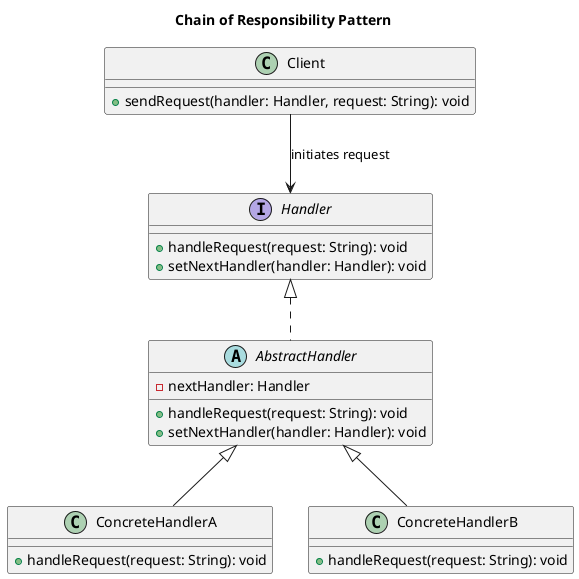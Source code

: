 @startuml ChainOfResponsibility

title Chain of Responsibility Pattern

interface Handler {
    + handleRequest(request: String): void
    + setNextHandler(handler: Handler): void
}

abstract class AbstractHandler implements Handler {
    - nextHandler: Handler
    + handleRequest(request: String): void
    + setNextHandler(handler: Handler): void
}

class ConcreteHandlerA extends AbstractHandler {
    + handleRequest(request: String): void
}

class ConcreteHandlerB extends AbstractHandler {
    + handleRequest(request: String): void
}

class Client {
    + sendRequest(handler: Handler, request: String): void
}

Client --> Handler : "initiates request"

@enduml

